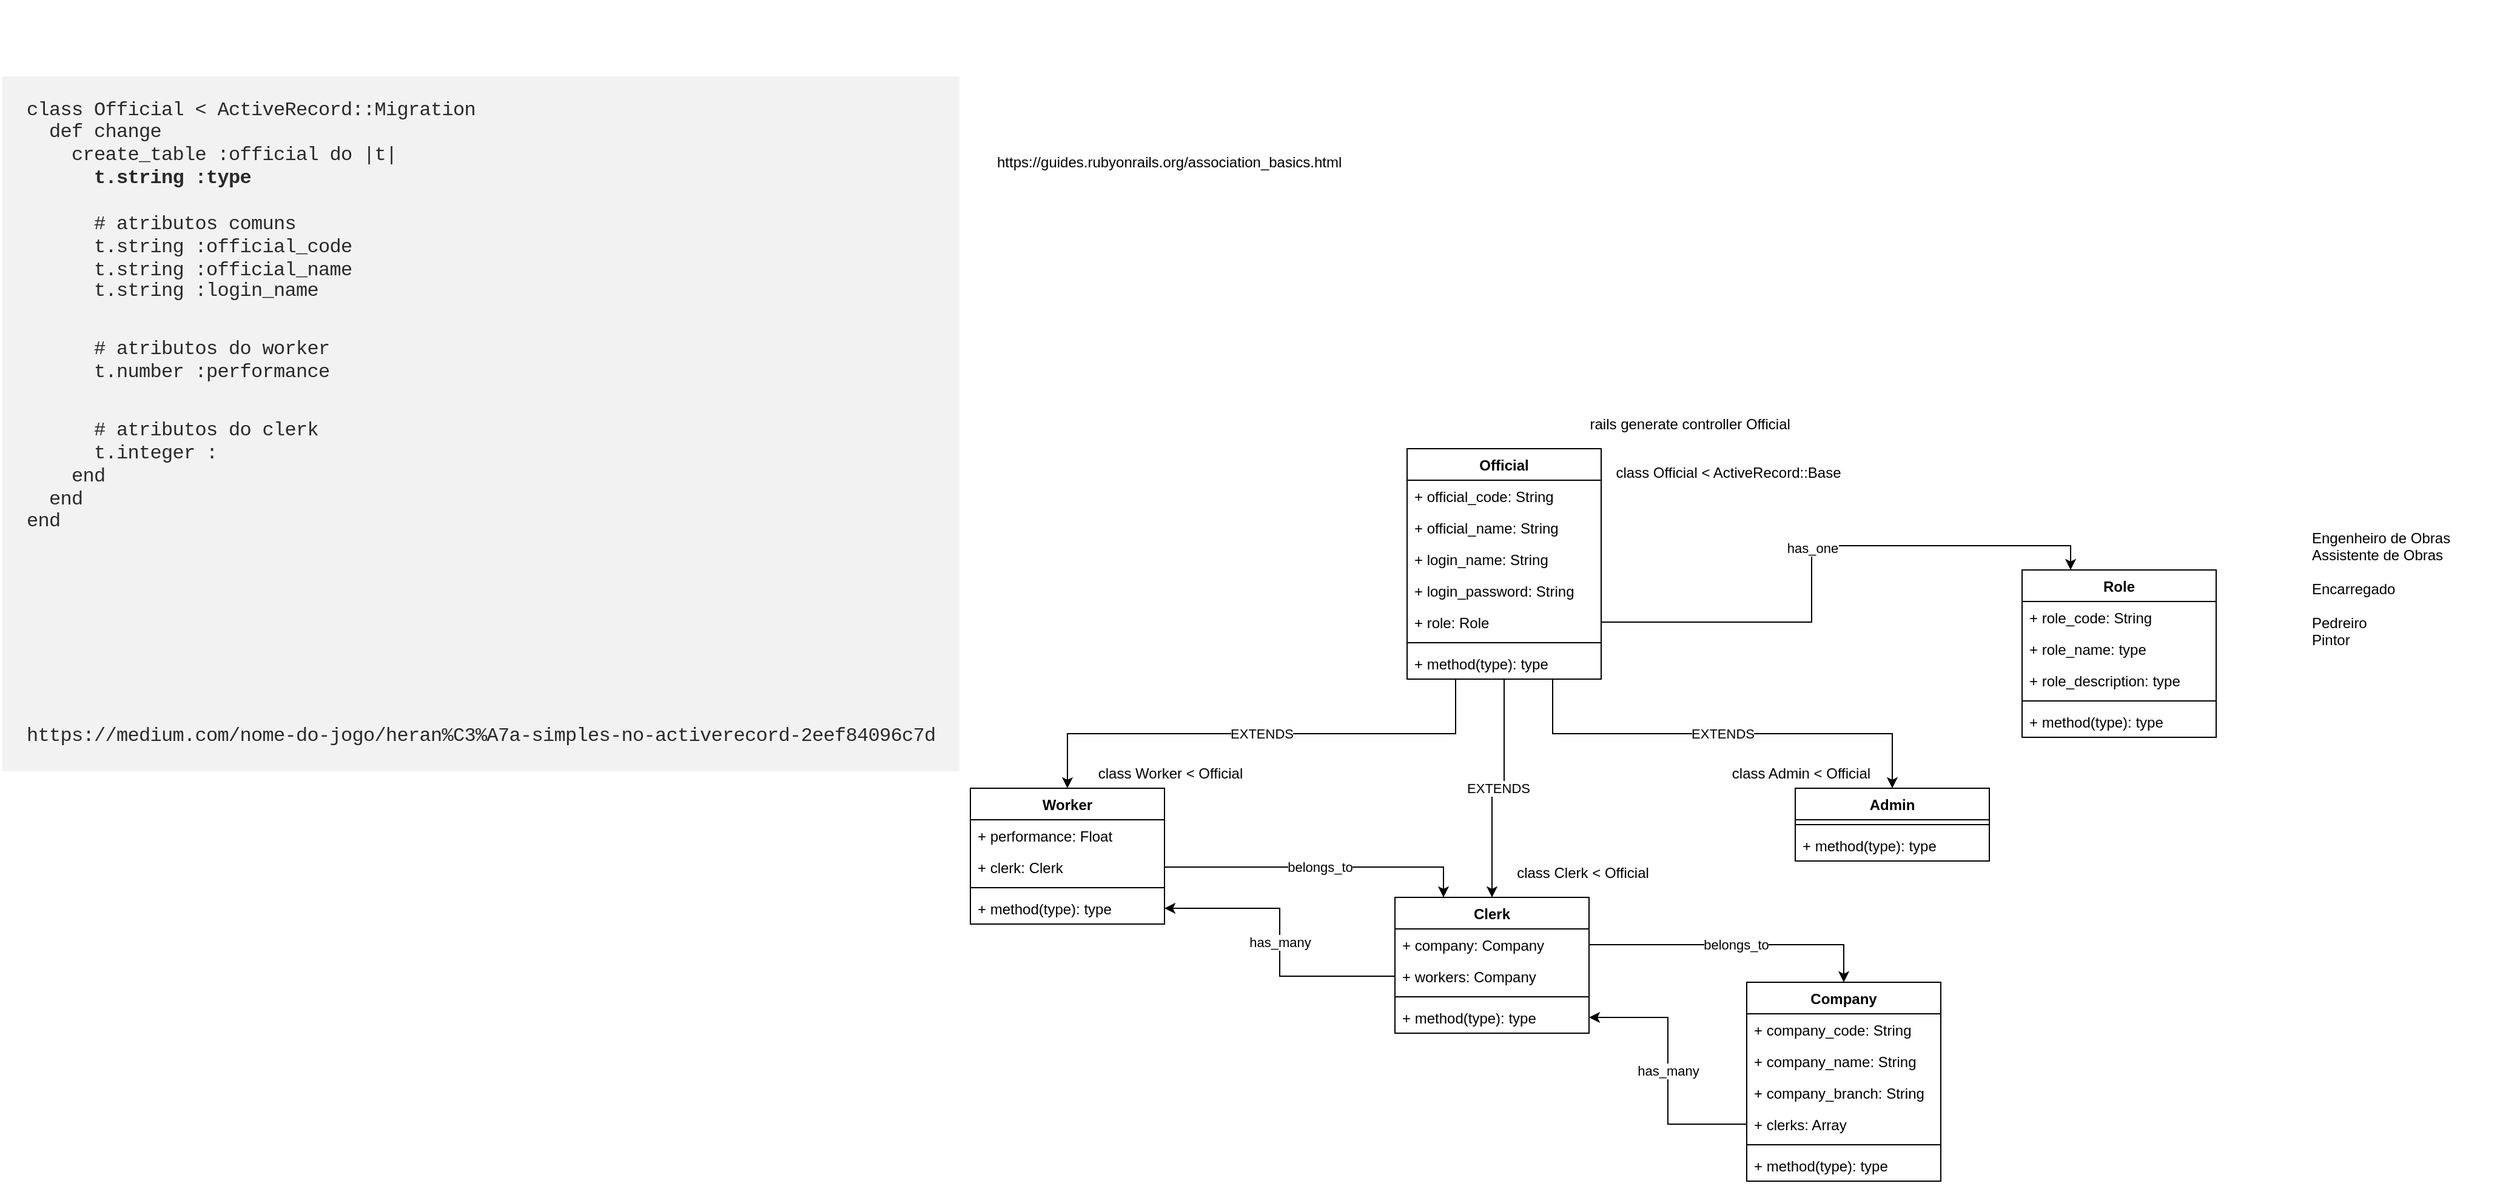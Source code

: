 <mxfile version="14.2.4" type="embed">
    <diagram id="59E18jE2T4i0B_Mqz6gu" name="Page-1">
        <mxGraphModel dx="3341" dy="1652" grid="1" gridSize="10" guides="1" tooltips="1" connect="1" arrows="1" fold="1" page="1" pageScale="1" pageWidth="827" pageHeight="1169" math="0" shadow="0">
            <root>
                <mxCell id="0"/>
                <mxCell id="1" parent="0"/>
                <mxCell id="40" value="EXTENDS" style="edgeStyle=orthogonalEdgeStyle;rounded=0;orthogonalLoop=1;jettySize=auto;html=1;exitX=0.75;exitY=1;exitDx=0;exitDy=0;" parent="1" source="3" target="21" edge="1">
                    <mxGeometry relative="1" as="geometry"/>
                </mxCell>
                <mxCell id="41" value="EXTENDS" style="edgeStyle=orthogonalEdgeStyle;rounded=0;orthogonalLoop=1;jettySize=auto;html=1;exitX=0.5;exitY=1;exitDx=0;exitDy=0;entryX=0.5;entryY=0;entryDx=0;entryDy=0;" parent="1" source="3" target="17" edge="1">
                    <mxGeometry relative="1" as="geometry"/>
                </mxCell>
                <mxCell id="42" value="EXTENDS" style="edgeStyle=orthogonalEdgeStyle;rounded=0;orthogonalLoop=1;jettySize=auto;html=1;exitX=0.25;exitY=1;exitDx=0;exitDy=0;entryX=0.5;entryY=0;entryDx=0;entryDy=0;" parent="1" source="3" target="10" edge="1">
                    <mxGeometry relative="1" as="geometry"/>
                </mxCell>
                <mxCell id="3" value="Official" style="swimlane;fontStyle=1;align=center;verticalAlign=top;childLayout=stackLayout;horizontal=1;startSize=26;horizontalStack=0;resizeParent=1;resizeParentMax=0;resizeLast=0;collapsible=1;marginBottom=0;" parent="1" vertex="1">
                    <mxGeometry x="320" y="40" width="160" height="190" as="geometry">
                        <mxRectangle x="310" y="40" width="70" height="26" as="alternateBounds"/>
                    </mxGeometry>
                </mxCell>
                <mxCell id="4" value="+ official_code: String" style="text;strokeColor=none;fillColor=none;align=left;verticalAlign=top;spacingLeft=4;spacingRight=4;overflow=hidden;rotatable=0;points=[[0,0.5],[1,0.5]];portConstraint=eastwest;" parent="3" vertex="1">
                    <mxGeometry y="26" width="160" height="26" as="geometry"/>
                </mxCell>
                <mxCell id="8" value="+ official_name: String" style="text;strokeColor=none;fillColor=none;align=left;verticalAlign=top;spacingLeft=4;spacingRight=4;overflow=hidden;rotatable=0;points=[[0,0.5],[1,0.5]];portConstraint=eastwest;" parent="3" vertex="1">
                    <mxGeometry y="52" width="160" height="26" as="geometry"/>
                </mxCell>
                <mxCell id="7" value="+ login_name: String" style="text;strokeColor=none;fillColor=none;align=left;verticalAlign=top;spacingLeft=4;spacingRight=4;overflow=hidden;rotatable=0;points=[[0,0.5],[1,0.5]];portConstraint=eastwest;" parent="3" vertex="1">
                    <mxGeometry y="78" width="160" height="26" as="geometry"/>
                </mxCell>
                <mxCell id="57" value="+ login_password: String" style="text;strokeColor=none;fillColor=none;align=left;verticalAlign=top;spacingLeft=4;spacingRight=4;overflow=hidden;rotatable=0;points=[[0,0.5],[1,0.5]];portConstraint=eastwest;" parent="3" vertex="1">
                    <mxGeometry y="104" width="160" height="26" as="geometry"/>
                </mxCell>
                <mxCell id="9" value="+ role: Role" style="text;strokeColor=none;fillColor=none;align=left;verticalAlign=top;spacingLeft=4;spacingRight=4;overflow=hidden;rotatable=0;points=[[0,0.5],[1,0.5]];portConstraint=eastwest;" parent="3" vertex="1">
                    <mxGeometry y="130" width="160" height="26" as="geometry"/>
                </mxCell>
                <mxCell id="5" value="" style="line;strokeWidth=1;fillColor=none;align=left;verticalAlign=middle;spacingTop=-1;spacingLeft=3;spacingRight=3;rotatable=0;labelPosition=right;points=[];portConstraint=eastwest;" parent="3" vertex="1">
                    <mxGeometry y="156" width="160" height="8" as="geometry"/>
                </mxCell>
                <mxCell id="6" value="+ method(type): type" style="text;strokeColor=none;fillColor=none;align=left;verticalAlign=top;spacingLeft=4;spacingRight=4;overflow=hidden;rotatable=0;points=[[0,0.5],[1,0.5]];portConstraint=eastwest;" parent="3" vertex="1">
                    <mxGeometry y="164" width="160" height="26" as="geometry"/>
                </mxCell>
                <mxCell id="10" value="Worker" style="swimlane;fontStyle=1;align=center;verticalAlign=top;childLayout=stackLayout;horizontal=1;startSize=26;horizontalStack=0;resizeParent=1;resizeParentMax=0;resizeLast=0;collapsible=1;marginBottom=0;" parent="1" vertex="1">
                    <mxGeometry x="-40" y="320" width="160" height="112" as="geometry">
                        <mxRectangle x="310" y="40" width="70" height="26" as="alternateBounds"/>
                    </mxGeometry>
                </mxCell>
                <mxCell id="11" value="+ performance: Float" style="text;strokeColor=none;fillColor=none;align=left;verticalAlign=top;spacingLeft=4;spacingRight=4;overflow=hidden;rotatable=0;points=[[0,0.5],[1,0.5]];portConstraint=eastwest;" parent="10" vertex="1">
                    <mxGeometry y="26" width="160" height="26" as="geometry"/>
                </mxCell>
                <mxCell id="25" value="+ clerk: Clerk" style="text;strokeColor=none;fillColor=none;align=left;verticalAlign=top;spacingLeft=4;spacingRight=4;overflow=hidden;rotatable=0;points=[[0,0.5],[1,0.5]];portConstraint=eastwest;" parent="10" vertex="1">
                    <mxGeometry y="52" width="160" height="26" as="geometry"/>
                </mxCell>
                <mxCell id="15" value="" style="line;strokeWidth=1;fillColor=none;align=left;verticalAlign=middle;spacingTop=-1;spacingLeft=3;spacingRight=3;rotatable=0;labelPosition=right;points=[];portConstraint=eastwest;" parent="10" vertex="1">
                    <mxGeometry y="78" width="160" height="8" as="geometry"/>
                </mxCell>
                <mxCell id="16" value="+ method(type): type" style="text;strokeColor=none;fillColor=none;align=left;verticalAlign=top;spacingLeft=4;spacingRight=4;overflow=hidden;rotatable=0;points=[[0,0.5],[1,0.5]];portConstraint=eastwest;" parent="10" vertex="1">
                    <mxGeometry y="86" width="160" height="26" as="geometry"/>
                </mxCell>
                <mxCell id="17" value="Clerk" style="swimlane;fontStyle=1;align=center;verticalAlign=top;childLayout=stackLayout;horizontal=1;startSize=26;horizontalStack=0;resizeParent=1;resizeParentMax=0;resizeLast=0;collapsible=1;marginBottom=0;" parent="1" vertex="1">
                    <mxGeometry x="310" y="410" width="160" height="112" as="geometry">
                        <mxRectangle x="310" y="40" width="70" height="26" as="alternateBounds"/>
                    </mxGeometry>
                </mxCell>
                <mxCell id="18" value="+ company: Company" style="text;strokeColor=none;fillColor=none;align=left;verticalAlign=top;spacingLeft=4;spacingRight=4;overflow=hidden;rotatable=0;points=[[0,0.5],[1,0.5]];portConstraint=eastwest;" parent="17" vertex="1">
                    <mxGeometry y="26" width="160" height="26" as="geometry"/>
                </mxCell>
                <mxCell id="55" value="+ workers: Company" style="text;strokeColor=none;fillColor=none;align=left;verticalAlign=top;spacingLeft=4;spacingRight=4;overflow=hidden;rotatable=0;points=[[0,0.5],[1,0.5]];portConstraint=eastwest;" parent="17" vertex="1">
                    <mxGeometry y="52" width="160" height="26" as="geometry"/>
                </mxCell>
                <mxCell id="19" value="" style="line;strokeWidth=1;fillColor=none;align=left;verticalAlign=middle;spacingTop=-1;spacingLeft=3;spacingRight=3;rotatable=0;labelPosition=right;points=[];portConstraint=eastwest;" parent="17" vertex="1">
                    <mxGeometry y="78" width="160" height="8" as="geometry"/>
                </mxCell>
                <mxCell id="20" value="+ method(type): type" style="text;strokeColor=none;fillColor=none;align=left;verticalAlign=top;spacingLeft=4;spacingRight=4;overflow=hidden;rotatable=0;points=[[0,0.5],[1,0.5]];portConstraint=eastwest;" parent="17" vertex="1">
                    <mxGeometry y="86" width="160" height="26" as="geometry"/>
                </mxCell>
                <mxCell id="21" value="Admin" style="swimlane;fontStyle=1;align=center;verticalAlign=top;childLayout=stackLayout;horizontal=1;startSize=26;horizontalStack=0;resizeParent=1;resizeParentMax=0;resizeLast=0;collapsible=1;marginBottom=0;" parent="1" vertex="1">
                    <mxGeometry x="640" y="320" width="160" height="60" as="geometry">
                        <mxRectangle x="310" y="40" width="70" height="26" as="alternateBounds"/>
                    </mxGeometry>
                </mxCell>
                <mxCell id="23" value="" style="line;strokeWidth=1;fillColor=none;align=left;verticalAlign=middle;spacingTop=-1;spacingLeft=3;spacingRight=3;rotatable=0;labelPosition=right;points=[];portConstraint=eastwest;" parent="21" vertex="1">
                    <mxGeometry y="26" width="160" height="8" as="geometry"/>
                </mxCell>
                <mxCell id="24" value="+ method(type): type" style="text;strokeColor=none;fillColor=none;align=left;verticalAlign=top;spacingLeft=4;spacingRight=4;overflow=hidden;rotatable=0;points=[[0,0.5],[1,0.5]];portConstraint=eastwest;" parent="21" vertex="1">
                    <mxGeometry y="34" width="160" height="26" as="geometry"/>
                </mxCell>
                <mxCell id="26" value="Company" style="swimlane;fontStyle=1;align=center;verticalAlign=top;childLayout=stackLayout;horizontal=1;startSize=26;horizontalStack=0;resizeParent=1;resizeParentMax=0;resizeLast=0;collapsible=1;marginBottom=0;" parent="1" vertex="1">
                    <mxGeometry x="600" y="480" width="160" height="164" as="geometry">
                        <mxRectangle x="310" y="40" width="70" height="26" as="alternateBounds"/>
                    </mxGeometry>
                </mxCell>
                <mxCell id="30" value="+ company_code: String" style="text;strokeColor=none;fillColor=none;align=left;verticalAlign=top;spacingLeft=4;spacingRight=4;overflow=hidden;rotatable=0;points=[[0,0.5],[1,0.5]];portConstraint=eastwest;" parent="26" vertex="1">
                    <mxGeometry y="26" width="160" height="26" as="geometry"/>
                </mxCell>
                <mxCell id="27" value="+ company_name: String" style="text;strokeColor=none;fillColor=none;align=left;verticalAlign=top;spacingLeft=4;spacingRight=4;overflow=hidden;rotatable=0;points=[[0,0.5],[1,0.5]];portConstraint=eastwest;" parent="26" vertex="1">
                    <mxGeometry y="52" width="160" height="26" as="geometry"/>
                </mxCell>
                <mxCell id="31" value="+ company_branch: String" style="text;strokeColor=none;fillColor=none;align=left;verticalAlign=top;spacingLeft=4;spacingRight=4;overflow=hidden;rotatable=0;points=[[0,0.5],[1,0.5]];portConstraint=eastwest;" parent="26" vertex="1">
                    <mxGeometry y="78" width="160" height="26" as="geometry"/>
                </mxCell>
                <mxCell id="53" value="+ clerks: Array" style="text;strokeColor=none;fillColor=none;align=left;verticalAlign=top;spacingLeft=4;spacingRight=4;overflow=hidden;rotatable=0;points=[[0,0.5],[1,0.5]];portConstraint=eastwest;" parent="26" vertex="1">
                    <mxGeometry y="104" width="160" height="26" as="geometry"/>
                </mxCell>
                <mxCell id="28" value="" style="line;strokeWidth=1;fillColor=none;align=left;verticalAlign=middle;spacingTop=-1;spacingLeft=3;spacingRight=3;rotatable=0;labelPosition=right;points=[];portConstraint=eastwest;" parent="26" vertex="1">
                    <mxGeometry y="130" width="160" height="8" as="geometry"/>
                </mxCell>
                <mxCell id="29" value="+ method(type): type" style="text;strokeColor=none;fillColor=none;align=left;verticalAlign=top;spacingLeft=4;spacingRight=4;overflow=hidden;rotatable=0;points=[[0,0.5],[1,0.5]];portConstraint=eastwest;" parent="26" vertex="1">
                    <mxGeometry y="138" width="160" height="26" as="geometry"/>
                </mxCell>
                <mxCell id="32" value="Role" style="swimlane;fontStyle=1;align=center;verticalAlign=top;childLayout=stackLayout;horizontal=1;startSize=26;horizontalStack=0;resizeParent=1;resizeParentMax=0;resizeLast=0;collapsible=1;marginBottom=0;" parent="1" vertex="1">
                    <mxGeometry x="827" y="140" width="160" height="138" as="geometry">
                        <mxRectangle x="310" y="40" width="70" height="26" as="alternateBounds"/>
                    </mxGeometry>
                </mxCell>
                <mxCell id="33" value="+ role_code: String" style="text;strokeColor=none;fillColor=none;align=left;verticalAlign=top;spacingLeft=4;spacingRight=4;overflow=hidden;rotatable=0;points=[[0,0.5],[1,0.5]];portConstraint=eastwest;" parent="32" vertex="1">
                    <mxGeometry y="26" width="160" height="26" as="geometry"/>
                </mxCell>
                <mxCell id="34" value="+ role_name: type" style="text;strokeColor=none;fillColor=none;align=left;verticalAlign=top;spacingLeft=4;spacingRight=4;overflow=hidden;rotatable=0;points=[[0,0.5],[1,0.5]];portConstraint=eastwest;" parent="32" vertex="1">
                    <mxGeometry y="52" width="160" height="26" as="geometry"/>
                </mxCell>
                <mxCell id="35" value="+ role_description: type" style="text;strokeColor=none;fillColor=none;align=left;verticalAlign=top;spacingLeft=4;spacingRight=4;overflow=hidden;rotatable=0;points=[[0,0.5],[1,0.5]];portConstraint=eastwest;" parent="32" vertex="1">
                    <mxGeometry y="78" width="160" height="26" as="geometry"/>
                </mxCell>
                <mxCell id="37" value="" style="line;strokeWidth=1;fillColor=none;align=left;verticalAlign=middle;spacingTop=-1;spacingLeft=3;spacingRight=3;rotatable=0;labelPosition=right;points=[];portConstraint=eastwest;" parent="32" vertex="1">
                    <mxGeometry y="104" width="160" height="8" as="geometry"/>
                </mxCell>
                <mxCell id="38" value="+ method(type): type" style="text;strokeColor=none;fillColor=none;align=left;verticalAlign=top;spacingLeft=4;spacingRight=4;overflow=hidden;rotatable=0;points=[[0,0.5],[1,0.5]];portConstraint=eastwest;" parent="32" vertex="1">
                    <mxGeometry y="112" width="160" height="26" as="geometry"/>
                </mxCell>
                <mxCell id="49" value="belongs_to" style="edgeStyle=orthogonalEdgeStyle;rounded=0;orthogonalLoop=1;jettySize=auto;html=1;exitX=1;exitY=0.5;exitDx=0;exitDy=0;entryX=0.5;entryY=0;entryDx=0;entryDy=0;" parent="1" source="18" target="26" edge="1">
                    <mxGeometry relative="1" as="geometry"/>
                </mxCell>
                <mxCell id="50" value="belongs_to" style="edgeStyle=orthogonalEdgeStyle;rounded=0;orthogonalLoop=1;jettySize=auto;html=1;exitX=1;exitY=0.5;exitDx=0;exitDy=0;entryX=0.25;entryY=0;entryDx=0;entryDy=0;" parent="1" source="25" target="17" edge="1">
                    <mxGeometry relative="1" as="geometry"/>
                </mxCell>
                <mxCell id="52" value="has_one" style="edgeStyle=orthogonalEdgeStyle;rounded=0;orthogonalLoop=1;jettySize=auto;html=1;exitX=1;exitY=0.5;exitDx=0;exitDy=0;entryX=0.25;entryY=0;entryDx=0;entryDy=0;" parent="1" source="9" target="32" edge="1">
                    <mxGeometry relative="1" as="geometry"/>
                </mxCell>
                <mxCell id="54" value="has_many" style="edgeStyle=orthogonalEdgeStyle;rounded=0;orthogonalLoop=1;jettySize=auto;html=1;exitX=0;exitY=0.5;exitDx=0;exitDy=0;entryX=1;entryY=0.5;entryDx=0;entryDy=0;" parent="1" source="53" target="20" edge="1">
                    <mxGeometry relative="1" as="geometry"/>
                </mxCell>
                <mxCell id="56" value="has_many" style="edgeStyle=orthogonalEdgeStyle;rounded=0;orthogonalLoop=1;jettySize=auto;html=1;exitX=0;exitY=0.5;exitDx=0;exitDy=0;entryX=1;entryY=0.5;entryDx=0;entryDy=0;" parent="1" source="55" target="16" edge="1">
                    <mxGeometry relative="1" as="geometry"/>
                </mxCell>
                <mxCell id="58" value="class Clerk &amp;lt; Official" style="text;html=1;strokeColor=none;fillColor=none;align=center;verticalAlign=middle;whiteSpace=wrap;rounded=0;" parent="1" vertex="1">
                    <mxGeometry x="400" y="380" width="130" height="20" as="geometry"/>
                </mxCell>
                <mxCell id="59" value="class Admin &amp;lt; Official" style="text;html=1;strokeColor=none;fillColor=none;align=center;verticalAlign=middle;whiteSpace=wrap;rounded=0;" parent="1" vertex="1">
                    <mxGeometry x="580" y="298" width="130" height="20" as="geometry"/>
                </mxCell>
                <mxCell id="60" value="class Worker &amp;lt; Official" style="text;html=1;strokeColor=none;fillColor=none;align=center;verticalAlign=middle;whiteSpace=wrap;rounded=0;" parent="1" vertex="1">
                    <mxGeometry x="60" y="298" width="130" height="20" as="geometry"/>
                </mxCell>
                <mxCell id="62" value="rails generate controller Official&amp;nbsp;" style="text;html=1;strokeColor=none;fillColor=none;align=center;verticalAlign=middle;whiteSpace=wrap;rounded=0;" parent="1" vertex="1">
                    <mxGeometry x="460" y="10" width="190" height="20" as="geometry"/>
                </mxCell>
                <mxCell id="63" value="class Official &amp;lt; ActiveRecord::Base" style="text;html=1;strokeColor=none;fillColor=none;align=center;verticalAlign=middle;whiteSpace=wrap;rounded=0;" parent="1" vertex="1">
                    <mxGeometry x="490" y="50" width="190" height="20" as="geometry"/>
                </mxCell>
                <mxCell id="66" value="&lt;pre class=&quot;hk hl hm hn ho hp hq bt&quot; style=&quot;box-sizing: inherit ; margin: 56px 0px 0px ; overflow-x: auto ; padding: 20px ; background: rgb(242 , 242 , 242) ; text-indent: 0px&quot;&gt;&lt;span id=&quot;c956&quot; class=&quot;ek hr hs dn ht b hu hv hw s hx&quot; style=&quot;color: rgb(41 , 41 , 41) ; font-style: normal ; font-weight: 400 ; letter-spacing: -0.022em ; text-transform: none ; word-spacing: 0px ; box-sizing: inherit ; display: block ; line-height: 1.18 ; font-family: &amp;#34;menlo&amp;#34; , &amp;#34;monaco&amp;#34; , &amp;#34;courier new&amp;#34; , &amp;#34;courier&amp;#34; , monospace ; font-size: 16px ; margin-top: -0.09em ; margin-bottom: -0.09em&quot;&gt;class Official &amp;lt; ActiveRecord::Migration&lt;br style=&quot;box-sizing: inherit&quot;&gt;  def change&lt;br style=&quot;box-sizing: inherit&quot;&gt;    create_table :official do |t|&lt;br style=&quot;box-sizing: inherit&quot;&gt;      &lt;strong class=&quot;ht id&quot; style=&quot;box-sizing: inherit ; font-family: &amp;#34;menlo&amp;#34; , &amp;#34;monaco&amp;#34; , &amp;#34;courier new&amp;#34; , &amp;#34;courier&amp;#34; , monospace ; font-weight: 700&quot;&gt;t.string :type&lt;/strong&gt;&lt;br style=&quot;box-sizing: inherit&quot;&gt; &lt;br style=&quot;box-sizing: inherit&quot;&gt;      # atributos comuns&lt;br style=&quot;box-sizing: inherit&quot;&gt;      t.string :official_code&lt;br style=&quot;box-sizing: inherit&quot;&gt;      t.string :official_name&lt;/span&gt;&lt;span id=&quot;c956&quot; class=&quot;ek hr hs dn ht b hu hv hw s hx&quot; style=&quot;color: rgb(41 , 41 , 41) ; font-style: normal ; font-weight: 400 ; letter-spacing: -0.022em ; text-transform: none ; word-spacing: 0px ; box-sizing: inherit ; display: block ; line-height: 1.18 ; font-family: &amp;#34;menlo&amp;#34; , &amp;#34;monaco&amp;#34; , &amp;#34;courier new&amp;#34; , &amp;#34;courier&amp;#34; , monospace ; font-size: 16px ; margin-top: -0.09em ; margin-bottom: -0.09em&quot;&gt;&lt;span style=&quot;letter-spacing: -0.352px&quot;&gt;      t.string :login_name&lt;/span&gt;&lt;/span&gt;&lt;span id=&quot;bb9f&quot; class=&quot;ek hr hs dn ht b hu hy hz ia ib ic hw s hx&quot; style=&quot;color: rgb(41 , 41 , 41) ; font-style: normal ; font-weight: 400 ; letter-spacing: -0.022em ; text-transform: none ; word-spacing: 0px ; box-sizing: inherit ; display: block ; line-height: 1.18 ; font-family: &amp;#34;menlo&amp;#34; , &amp;#34;monaco&amp;#34; , &amp;#34;courier new&amp;#34; , &amp;#34;courier&amp;#34; , monospace ; font-size: 16px ; margin-bottom: -0.09em ; margin-top: 1.91em&quot;&gt;      # atributos do worker&lt;br style=&quot;box-sizing: inherit&quot;&gt;      t.number :performance&lt;/span&gt;&lt;span id=&quot;3fba&quot; class=&quot;ek hr hs dn ht b hu hy hz ia ib ic hw s hx&quot; style=&quot;color: rgb(41 , 41 , 41) ; font-style: normal ; font-weight: 400 ; letter-spacing: -0.022em ; text-transform: none ; word-spacing: 0px ; box-sizing: inherit ; display: block ; line-height: 1.18 ; font-family: &amp;#34;menlo&amp;#34; , &amp;#34;monaco&amp;#34; , &amp;#34;courier new&amp;#34; , &amp;#34;courier&amp;#34; , monospace ; font-size: 16px ; margin-bottom: -0.09em ; margin-top: 1.91em&quot;&gt;      # atributos do clerk&lt;br style=&quot;box-sizing: inherit&quot;&gt;      t.integer : &lt;br style=&quot;box-sizing: inherit&quot;&gt;    end&lt;br style=&quot;box-sizing: inherit&quot;&gt;  end&lt;br style=&quot;box-sizing: inherit&quot;&gt;end&lt;/span&gt;&lt;span id=&quot;3fba&quot; class=&quot;ek hr hs dn ht b hu hy hz ia ib ic hw s hx&quot; style=&quot;color: rgb(41 , 41 , 41) ; font-style: normal ; font-weight: 400 ; letter-spacing: -0.022em ; text-transform: none ; word-spacing: 0px ; box-sizing: inherit ; display: block ; line-height: 1.18 ; font-family: &amp;#34;menlo&amp;#34; , &amp;#34;monaco&amp;#34; , &amp;#34;courier new&amp;#34; , &amp;#34;courier&amp;#34; , monospace ; font-size: 16px ; margin-bottom: -0.09em ; margin-top: 1.91em&quot;&gt;&lt;br&gt;&lt;/span&gt;&lt;span id=&quot;3fba&quot; class=&quot;ek hr hs dn ht b hu hy hz ia ib ic hw s hx&quot; style=&quot;color: rgb(41 , 41 , 41) ; font-style: normal ; font-weight: 400 ; letter-spacing: -0.022em ; text-transform: none ; word-spacing: 0px ; box-sizing: inherit ; display: block ; line-height: 1.18 ; font-family: &amp;#34;menlo&amp;#34; , &amp;#34;monaco&amp;#34; , &amp;#34;courier new&amp;#34; , &amp;#34;courier&amp;#34; , monospace ; font-size: 16px ; margin-bottom: -0.09em ; margin-top: 1.91em&quot;&gt;&lt;br&gt;&lt;/span&gt;&lt;span id=&quot;3fba&quot; class=&quot;ek hr hs dn ht b hu hy hz ia ib ic hw s hx&quot; style=&quot;box-sizing: inherit ; display: block ; line-height: 1.18 ; margin-bottom: -0.09em ; margin-top: 1.91em&quot;&gt;&lt;font color=&quot;#292929&quot; face=&quot;menlo, monaco, courier new, courier, monospace&quot;&gt;&lt;span style=&quot;font-size: 16px ; letter-spacing: -0.352px&quot;&gt;&lt;br&gt;&lt;/span&gt;&lt;/font&gt;&lt;/span&gt;&lt;span id=&quot;3fba&quot; class=&quot;ek hr hs dn ht b hu hy hz ia ib ic hw s hx&quot; style=&quot;box-sizing: inherit ; display: block ; line-height: 1.18 ; margin-bottom: -0.09em ; margin-top: 1.91em&quot;&gt;&lt;font color=&quot;#292929&quot; face=&quot;menlo, monaco, courier new, courier, monospace&quot;&gt;&lt;span style=&quot;font-size: 16px ; letter-spacing: -0.352px&quot;&gt;https://medium.com/nome-do-jogo/heran%C3%A7a-simples-no-activerecord-2eef84096c7d&lt;/span&gt;&lt;span style=&quot;font-size: 16px ; letter-spacing: -0.022em&quot;&gt;&lt;br&gt;&lt;/span&gt;&lt;/font&gt;&lt;/span&gt;&lt;/pre&gt;" style="text;whiteSpace=wrap;html=1;" parent="1" vertex="1">
                    <mxGeometry x="-840" y="-330" width="470" height="440" as="geometry"/>
                </mxCell>
                <UserObject label="https://guides.rubyonrails.org/association_basics.html" link="https://guides.rubyonrails.org/association_basics.html" id="67">
                    <mxCell style="text;whiteSpace=wrap;html=1;" parent="1" vertex="1">
                        <mxGeometry x="-20" y="-210" width="540" height="50" as="geometry"/>
                    </mxCell>
                </UserObject>
                <mxCell id="68" value="Engenheiro de Obras&#10;Assistente de Obras&#10;&#10;Encarregado&#10;&#10;Pedreiro&#10;Pintor" style="text;strokeColor=none;fillColor=none;align=left;verticalAlign=top;spacingLeft=4;spacingRight=4;overflow=hidden;rotatable=0;points=[[0,0.5],[1,0.5]];portConstraint=eastwest;" vertex="1" parent="1">
                    <mxGeometry x="1060" y="100" width="160" height="130" as="geometry"/>
                </mxCell>
            </root>
        </mxGraphModel>
    </diagram>
</mxfile>